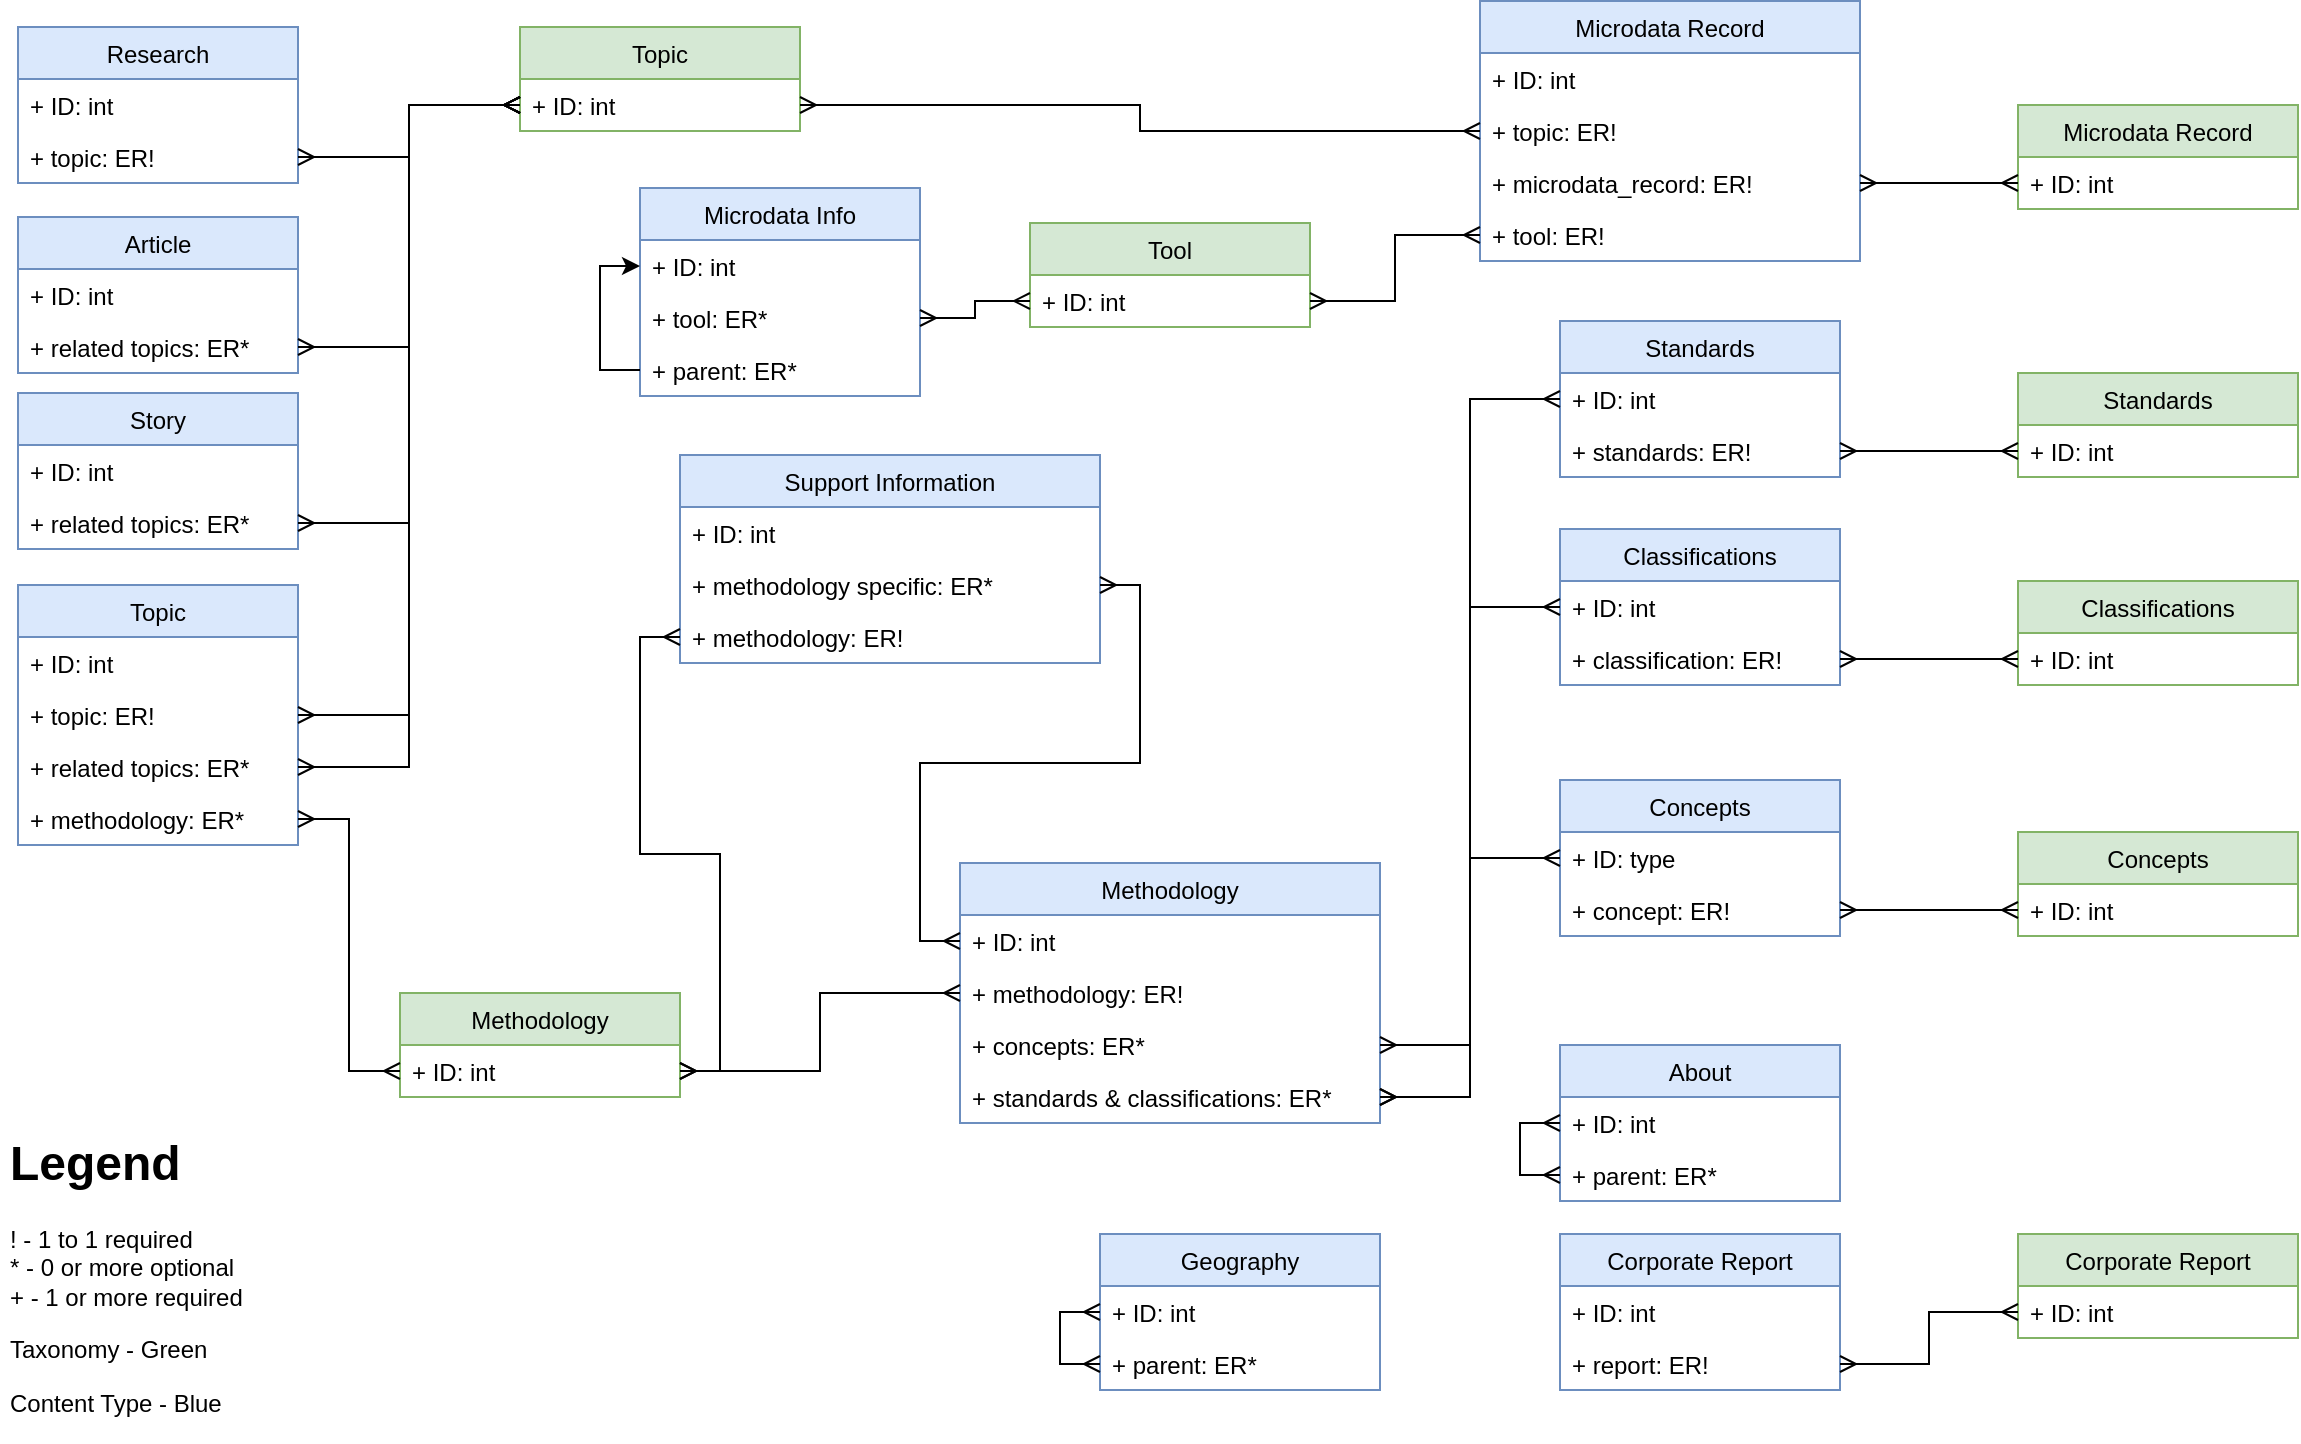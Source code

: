 <mxfile version="10.6.0" type="github"><diagram id="DFdjLmH--7BQ0OchgYfs" name="Page-1"><mxGraphModel dx="1394" dy="796" grid="1" gridSize="10" guides="1" tooltips="1" connect="1" arrows="1" fold="1" page="1" pageScale="1" pageWidth="1169" pageHeight="827" math="0" shadow="0"><root><mxCell id="0"/><mxCell id="1" parent="0"/><mxCell id="3SK7bCxew-deCFF26wQy-1" value="Topic" style="swimlane;fontStyle=0;childLayout=stackLayout;horizontal=1;startSize=26;fillColor=#d5e8d4;horizontalStack=0;resizeParent=1;resizeParentMax=0;resizeLast=0;collapsible=1;marginBottom=0;strokeColor=#82b366;" parent="1" vertex="1"><mxGeometry x="270" y="23.5" width="140" height="52" as="geometry"><mxRectangle x="60" y="40" width="60" height="26" as="alternateBounds"/></mxGeometry></mxCell><mxCell id="3SK7bCxew-deCFF26wQy-2" value="+ ID: int" style="text;strokeColor=none;fillColor=none;align=left;verticalAlign=top;spacingLeft=4;spacingRight=4;overflow=hidden;rotatable=0;points=[[0,0.5],[1,0.5]];portConstraint=eastwest;" parent="3SK7bCxew-deCFF26wQy-1" vertex="1"><mxGeometry y="26" width="140" height="26" as="geometry"/></mxCell><mxCell id="3SK7bCxew-deCFF26wQy-5" value="Methodology" style="swimlane;fontStyle=0;childLayout=stackLayout;horizontal=1;startSize=26;fillColor=#d5e8d4;horizontalStack=0;resizeParent=1;resizeParentMax=0;resizeLast=0;collapsible=1;marginBottom=0;strokeColor=#82b366;" parent="1" vertex="1"><mxGeometry x="210" y="506.5" width="140" height="52" as="geometry"><mxRectangle x="20" y="202" width="100" height="26" as="alternateBounds"/></mxGeometry></mxCell><mxCell id="3SK7bCxew-deCFF26wQy-6" value="+ ID: int" style="text;strokeColor=none;fillColor=none;align=left;verticalAlign=top;spacingLeft=4;spacingRight=4;overflow=hidden;rotatable=0;points=[[0,0.5],[1,0.5]];portConstraint=eastwest;" parent="3SK7bCxew-deCFF26wQy-5" vertex="1"><mxGeometry y="26" width="140" height="26" as="geometry"/></mxCell><mxCell id="3SK7bCxew-deCFF26wQy-9" value="Standards" style="swimlane;fontStyle=0;childLayout=stackLayout;horizontal=1;startSize=26;fillColor=#d5e8d4;horizontalStack=0;resizeParent=1;resizeParentMax=0;resizeLast=0;collapsible=1;marginBottom=0;strokeColor=#82b366;" parent="1" vertex="1"><mxGeometry x="1019" y="196.5" width="140" height="52" as="geometry"><mxRectangle x="650" y="312" width="90" height="26" as="alternateBounds"/></mxGeometry></mxCell><mxCell id="3SK7bCxew-deCFF26wQy-10" value="+ ID: int" style="text;strokeColor=none;fillColor=none;align=left;verticalAlign=top;spacingLeft=4;spacingRight=4;overflow=hidden;rotatable=0;points=[[0,0.5],[1,0.5]];portConstraint=eastwest;" parent="3SK7bCxew-deCFF26wQy-9" vertex="1"><mxGeometry y="26" width="140" height="26" as="geometry"/></mxCell><mxCell id="3SK7bCxew-deCFF26wQy-13" value="Classifications" style="swimlane;fontStyle=0;childLayout=stackLayout;horizontal=1;startSize=26;fillColor=#d5e8d4;horizontalStack=0;resizeParent=1;resizeParentMax=0;resizeLast=0;collapsible=1;marginBottom=0;strokeColor=#82b366;" parent="1" vertex="1"><mxGeometry x="1019" y="300.5" width="140" height="52" as="geometry"><mxRectangle x="1009" y="92.5" width="110" height="26" as="alternateBounds"/></mxGeometry></mxCell><mxCell id="3SK7bCxew-deCFF26wQy-14" value="+ ID: int" style="text;strokeColor=none;fillColor=none;align=left;verticalAlign=top;spacingLeft=4;spacingRight=4;overflow=hidden;rotatable=0;points=[[0,0.5],[1,0.5]];portConstraint=eastwest;" parent="3SK7bCxew-deCFF26wQy-13" vertex="1"><mxGeometry y="26" width="140" height="26" as="geometry"/></mxCell><mxCell id="3SK7bCxew-deCFF26wQy-17" value="Concepts" style="swimlane;fontStyle=0;childLayout=stackLayout;horizontal=1;startSize=26;fillColor=#d5e8d4;horizontalStack=0;resizeParent=1;resizeParentMax=0;resizeLast=0;collapsible=1;marginBottom=0;strokeColor=#82b366;" parent="1" vertex="1"><mxGeometry x="1019" y="426" width="140" height="52" as="geometry"><mxRectangle x="720" y="371" width="80" height="26" as="alternateBounds"/></mxGeometry></mxCell><mxCell id="3SK7bCxew-deCFF26wQy-18" value="+ ID: int" style="text;strokeColor=none;fillColor=none;align=left;verticalAlign=top;spacingLeft=4;spacingRight=4;overflow=hidden;rotatable=0;points=[[0,0.5],[1,0.5]];portConstraint=eastwest;" parent="3SK7bCxew-deCFF26wQy-17" vertex="1"><mxGeometry y="26" width="140" height="26" as="geometry"/></mxCell><mxCell id="3SK7bCxew-deCFF26wQy-21" value="Topic" style="swimlane;fontStyle=0;childLayout=stackLayout;horizontal=1;startSize=26;fillColor=#dae8fc;horizontalStack=0;resizeParent=1;resizeParentMax=0;resizeLast=0;collapsible=1;marginBottom=0;strokeColor=#6c8ebf;" parent="1" vertex="1"><mxGeometry x="19" y="302.5" width="140" height="130" as="geometry"><mxRectangle x="330" y="46" width="60" height="26" as="alternateBounds"/></mxGeometry></mxCell><mxCell id="3SK7bCxew-deCFF26wQy-22" value="+ ID: int" style="text;strokeColor=none;fillColor=none;align=left;verticalAlign=top;spacingLeft=4;spacingRight=4;overflow=hidden;rotatable=0;points=[[0,0.5],[1,0.5]];portConstraint=eastwest;" parent="3SK7bCxew-deCFF26wQy-21" vertex="1"><mxGeometry y="26" width="140" height="26" as="geometry"/></mxCell><mxCell id="3SK7bCxew-deCFF26wQy-49" value="+ topic: ER!" style="text;strokeColor=none;fillColor=none;align=left;verticalAlign=top;spacingLeft=4;spacingRight=4;overflow=hidden;rotatable=0;points=[[0,0.5],[1,0.5]];portConstraint=eastwest;" parent="3SK7bCxew-deCFF26wQy-21" vertex="1"><mxGeometry y="52" width="140" height="26" as="geometry"/></mxCell><mxCell id="3SK7bCxew-deCFF26wQy-67" value="+ related topics: ER*" style="text;strokeColor=none;fillColor=none;align=left;verticalAlign=top;spacingLeft=4;spacingRight=4;overflow=hidden;rotatable=0;points=[[0,0.5],[1,0.5]];portConstraint=eastwest;" parent="3SK7bCxew-deCFF26wQy-21" vertex="1"><mxGeometry y="78" width="140" height="26" as="geometry"/></mxCell><mxCell id="3SK7bCxew-deCFF26wQy-66" value="+ methodology: ER*" style="text;strokeColor=none;fillColor=none;align=left;verticalAlign=top;spacingLeft=4;spacingRight=4;overflow=hidden;rotatable=0;points=[[0,0.5],[1,0.5]];portConstraint=eastwest;" parent="3SK7bCxew-deCFF26wQy-21" vertex="1"><mxGeometry y="104" width="140" height="26" as="geometry"/></mxCell><mxCell id="3SK7bCxew-deCFF26wQy-25" value="Methodology" style="swimlane;fontStyle=0;childLayout=stackLayout;horizontal=1;startSize=26;fillColor=#dae8fc;horizontalStack=0;resizeParent=1;resizeParentMax=0;resizeLast=0;collapsible=1;marginBottom=0;strokeColor=#6c8ebf;" parent="1" vertex="1"><mxGeometry x="490" y="441.5" width="210" height="130" as="geometry"><mxRectangle x="310" y="271" width="100" height="26" as="alternateBounds"/></mxGeometry></mxCell><mxCell id="3SK7bCxew-deCFF26wQy-26" value="+ ID: int" style="text;strokeColor=none;fillColor=none;align=left;verticalAlign=top;spacingLeft=4;spacingRight=4;overflow=hidden;rotatable=0;points=[[0,0.5],[1,0.5]];portConstraint=eastwest;" parent="3SK7bCxew-deCFF26wQy-25" vertex="1"><mxGeometry y="26" width="210" height="26" as="geometry"/></mxCell><mxCell id="3SK7bCxew-deCFF26wQy-27" value="+ methodology: ER!" style="text;strokeColor=none;fillColor=none;align=left;verticalAlign=top;spacingLeft=4;spacingRight=4;overflow=hidden;rotatable=0;points=[[0,0.5],[1,0.5]];portConstraint=eastwest;" parent="3SK7bCxew-deCFF26wQy-25" vertex="1"><mxGeometry y="52" width="210" height="26" as="geometry"/></mxCell><mxCell id="3SK7bCxew-deCFF26wQy-46" value="+ concepts: ER*&#10;" style="text;strokeColor=none;fillColor=none;align=left;verticalAlign=top;spacingLeft=4;spacingRight=4;overflow=hidden;rotatable=0;points=[[0,0.5],[1,0.5]];portConstraint=eastwest;" parent="3SK7bCxew-deCFF26wQy-25" vertex="1"><mxGeometry y="78" width="210" height="26" as="geometry"/></mxCell><mxCell id="3SK7bCxew-deCFF26wQy-28" value="+ standards &amp; classifications: ER*&#10;" style="text;strokeColor=none;fillColor=none;align=left;verticalAlign=top;spacingLeft=4;spacingRight=4;overflow=hidden;rotatable=0;points=[[0,0.5],[1,0.5]];portConstraint=eastwest;" parent="3SK7bCxew-deCFF26wQy-25" vertex="1"><mxGeometry y="104" width="210" height="26" as="geometry"/></mxCell><mxCell id="3SK7bCxew-deCFF26wQy-29" value="Standards" style="swimlane;fontStyle=0;childLayout=stackLayout;horizontal=1;startSize=26;fillColor=#dae8fc;horizontalStack=0;resizeParent=1;resizeParentMax=0;resizeLast=0;collapsible=1;marginBottom=0;strokeColor=#6c8ebf;" parent="1" vertex="1"><mxGeometry x="790" y="170.5" width="140" height="78" as="geometry"><mxRectangle x="460" y="139" width="90" height="26" as="alternateBounds"/></mxGeometry></mxCell><mxCell id="3SK7bCxew-deCFF26wQy-30" value="+ ID: int" style="text;strokeColor=none;fillColor=none;align=left;verticalAlign=top;spacingLeft=4;spacingRight=4;overflow=hidden;rotatable=0;points=[[0,0.5],[1,0.5]];portConstraint=eastwest;" parent="3SK7bCxew-deCFF26wQy-29" vertex="1"><mxGeometry y="26" width="140" height="26" as="geometry"/></mxCell><mxCell id="3SK7bCxew-deCFF26wQy-31" value="+ standards: ER!" style="text;strokeColor=none;fillColor=none;align=left;verticalAlign=top;spacingLeft=4;spacingRight=4;overflow=hidden;rotatable=0;points=[[0,0.5],[1,0.5]];portConstraint=eastwest;" parent="3SK7bCxew-deCFF26wQy-29" vertex="1"><mxGeometry y="52" width="140" height="26" as="geometry"/></mxCell><mxCell id="3SK7bCxew-deCFF26wQy-33" value="Classifications" style="swimlane;fontStyle=0;childLayout=stackLayout;horizontal=1;startSize=26;fillColor=#dae8fc;horizontalStack=0;resizeParent=1;resizeParentMax=0;resizeLast=0;collapsible=1;marginBottom=0;strokeColor=#6c8ebf;" parent="1" vertex="1"><mxGeometry x="790" y="274.5" width="140" height="78" as="geometry"><mxRectangle x="520" y="336" width="110" height="26" as="alternateBounds"/></mxGeometry></mxCell><mxCell id="3SK7bCxew-deCFF26wQy-34" value="+ ID: int" style="text;strokeColor=none;fillColor=none;align=left;verticalAlign=top;spacingLeft=4;spacingRight=4;overflow=hidden;rotatable=0;points=[[0,0.5],[1,0.5]];portConstraint=eastwest;" parent="3SK7bCxew-deCFF26wQy-33" vertex="1"><mxGeometry y="26" width="140" height="26" as="geometry"/></mxCell><mxCell id="3SK7bCxew-deCFF26wQy-35" value="+ classification: ER!" style="text;strokeColor=none;fillColor=none;align=left;verticalAlign=top;spacingLeft=4;spacingRight=4;overflow=hidden;rotatable=0;points=[[0,0.5],[1,0.5]];portConstraint=eastwest;" parent="3SK7bCxew-deCFF26wQy-33" vertex="1"><mxGeometry y="52" width="140" height="26" as="geometry"/></mxCell><mxCell id="3SK7bCxew-deCFF26wQy-41" value="Concepts" style="swimlane;fontStyle=0;childLayout=stackLayout;horizontal=1;startSize=26;fillColor=#dae8fc;horizontalStack=0;resizeParent=1;resizeParentMax=0;resizeLast=0;collapsible=1;marginBottom=0;strokeColor=#6c8ebf;" parent="1" vertex="1"><mxGeometry x="790" y="400" width="140" height="78" as="geometry"><mxRectangle x="530" y="540" width="80" height="26" as="alternateBounds"/></mxGeometry></mxCell><mxCell id="3SK7bCxew-deCFF26wQy-42" value="+ ID: type" style="text;strokeColor=none;fillColor=none;align=left;verticalAlign=top;spacingLeft=4;spacingRight=4;overflow=hidden;rotatable=0;points=[[0,0.5],[1,0.5]];portConstraint=eastwest;" parent="3SK7bCxew-deCFF26wQy-41" vertex="1"><mxGeometry y="26" width="140" height="26" as="geometry"/></mxCell><mxCell id="3SK7bCxew-deCFF26wQy-43" value="+ concept: ER!" style="text;strokeColor=none;fillColor=none;align=left;verticalAlign=top;spacingLeft=4;spacingRight=4;overflow=hidden;rotatable=0;points=[[0,0.5],[1,0.5]];portConstraint=eastwest;" parent="3SK7bCxew-deCFF26wQy-41" vertex="1"><mxGeometry y="52" width="140" height="26" as="geometry"/></mxCell><mxCell id="3SK7bCxew-deCFF26wQy-47" style="edgeStyle=orthogonalEdgeStyle;rounded=0;orthogonalLoop=1;jettySize=auto;html=1;entryX=1;entryY=0.5;entryDx=0;entryDy=0;startArrow=ERmany;startFill=0;endArrow=ERmany;endFill=0;" parent="1" source="3SK7bCxew-deCFF26wQy-27" target="3SK7bCxew-deCFF26wQy-6" edge="1"><mxGeometry relative="1" as="geometry"/></mxCell><mxCell id="3SK7bCxew-deCFF26wQy-52" style="edgeStyle=orthogonalEdgeStyle;rounded=0;orthogonalLoop=1;jettySize=auto;html=1;startArrow=ERmany;startFill=0;endArrow=ERmany;endFill=0;" parent="1" source="3SK7bCxew-deCFF26wQy-49" target="3SK7bCxew-deCFF26wQy-2" edge="1"><mxGeometry relative="1" as="geometry"/></mxCell><mxCell id="3SK7bCxew-deCFF26wQy-55" style="edgeStyle=orthogonalEdgeStyle;rounded=0;orthogonalLoop=1;jettySize=auto;html=1;startArrow=ERmany;startFill=0;endArrow=ERmany;endFill=0;" parent="1" source="3SK7bCxew-deCFF26wQy-31" target="3SK7bCxew-deCFF26wQy-10" edge="1"><mxGeometry relative="1" as="geometry"/></mxCell><mxCell id="3SK7bCxew-deCFF26wQy-60" style="edgeStyle=orthogonalEdgeStyle;rounded=0;orthogonalLoop=1;jettySize=auto;html=1;startArrow=ERmany;startFill=0;endArrow=ERmany;endFill=0;" parent="1" source="3SK7bCxew-deCFF26wQy-43" target="3SK7bCxew-deCFF26wQy-18" edge="1"><mxGeometry relative="1" as="geometry"/></mxCell><mxCell id="3SK7bCxew-deCFF26wQy-62" style="edgeStyle=orthogonalEdgeStyle;rounded=0;orthogonalLoop=1;jettySize=auto;html=1;entryX=0;entryY=0.5;entryDx=0;entryDy=0;startArrow=ERmany;startFill=0;endArrow=ERmany;endFill=0;" parent="1" source="3SK7bCxew-deCFF26wQy-28" target="3SK7bCxew-deCFF26wQy-30" edge="1"><mxGeometry relative="1" as="geometry"/></mxCell><mxCell id="3SK7bCxew-deCFF26wQy-63" style="edgeStyle=orthogonalEdgeStyle;rounded=0;orthogonalLoop=1;jettySize=auto;html=1;startArrow=ERmany;startFill=0;endArrow=ERmany;endFill=0;" parent="1" source="3SK7bCxew-deCFF26wQy-28" target="3SK7bCxew-deCFF26wQy-34" edge="1"><mxGeometry relative="1" as="geometry"/></mxCell><mxCell id="3SK7bCxew-deCFF26wQy-68" style="edgeStyle=orthogonalEdgeStyle;rounded=0;orthogonalLoop=1;jettySize=auto;html=1;startArrow=ERmany;startFill=0;endArrow=ERmany;endFill=0;" parent="1" source="3SK7bCxew-deCFF26wQy-67" target="3SK7bCxew-deCFF26wQy-2" edge="1"><mxGeometry relative="1" as="geometry"/></mxCell><mxCell id="3SK7bCxew-deCFF26wQy-70" style="edgeStyle=orthogonalEdgeStyle;rounded=0;orthogonalLoop=1;jettySize=auto;html=1;startArrow=ERmany;startFill=0;endArrow=ERmany;endFill=0;" parent="1" source="3SK7bCxew-deCFF26wQy-46" target="3SK7bCxew-deCFF26wQy-42" edge="1"><mxGeometry relative="1" as="geometry"><mxPoint x="779" y="552.5" as="targetPoint"/></mxGeometry></mxCell><mxCell id="3SK7bCxew-deCFF26wQy-71" value="Story" style="swimlane;fontStyle=0;childLayout=stackLayout;horizontal=1;startSize=26;fillColor=#dae8fc;horizontalStack=0;resizeParent=1;resizeParentMax=0;resizeLast=0;collapsible=1;marginBottom=0;strokeColor=#6c8ebf;" parent="1" vertex="1"><mxGeometry x="19" y="206.5" width="140" height="78" as="geometry"/></mxCell><mxCell id="3SK7bCxew-deCFF26wQy-72" value="+ ID: int" style="text;strokeColor=none;fillColor=none;align=left;verticalAlign=top;spacingLeft=4;spacingRight=4;overflow=hidden;rotatable=0;points=[[0,0.5],[1,0.5]];portConstraint=eastwest;" parent="3SK7bCxew-deCFF26wQy-71" vertex="1"><mxGeometry y="26" width="140" height="26" as="geometry"/></mxCell><mxCell id="3SK7bCxew-deCFF26wQy-74" value="+ related topics: ER*" style="text;strokeColor=none;fillColor=none;align=left;verticalAlign=top;spacingLeft=4;spacingRight=4;overflow=hidden;rotatable=0;points=[[0,0.5],[1,0.5]];portConstraint=eastwest;" parent="3SK7bCxew-deCFF26wQy-71" vertex="1"><mxGeometry y="52" width="140" height="26" as="geometry"/></mxCell><mxCell id="3SK7bCxew-deCFF26wQy-75" style="edgeStyle=orthogonalEdgeStyle;rounded=0;orthogonalLoop=1;jettySize=auto;html=1;startArrow=ERmany;startFill=0;endArrow=ERmany;endFill=0;" parent="1" source="3SK7bCxew-deCFF26wQy-2" target="3SK7bCxew-deCFF26wQy-74" edge="1"><mxGeometry relative="1" as="geometry"/></mxCell><mxCell id="3SK7bCxew-deCFF26wQy-76" value="Support Information" style="swimlane;fontStyle=0;childLayout=stackLayout;horizontal=1;startSize=26;fillColor=#dae8fc;horizontalStack=0;resizeParent=1;resizeParentMax=0;resizeLast=0;collapsible=1;marginBottom=0;strokeColor=#6c8ebf;" parent="1" vertex="1"><mxGeometry x="350" y="237.5" width="210" height="104" as="geometry"/></mxCell><mxCell id="3SK7bCxew-deCFF26wQy-77" value="+ ID: int" style="text;strokeColor=none;fillColor=none;align=left;verticalAlign=top;spacingLeft=4;spacingRight=4;overflow=hidden;rotatable=0;points=[[0,0.5],[1,0.5]];portConstraint=eastwest;" parent="3SK7bCxew-deCFF26wQy-76" vertex="1"><mxGeometry y="26" width="210" height="26" as="geometry"/></mxCell><mxCell id="3SK7bCxew-deCFF26wQy-78" value="+ methodology specific: ER*" style="text;strokeColor=none;fillColor=none;align=left;verticalAlign=top;spacingLeft=4;spacingRight=4;overflow=hidden;rotatable=0;points=[[0,0.5],[1,0.5]];portConstraint=eastwest;" parent="3SK7bCxew-deCFF26wQy-76" vertex="1"><mxGeometry y="52" width="210" height="26" as="geometry"/></mxCell><mxCell id="3SK7bCxew-deCFF26wQy-79" value="+ methodology: ER!" style="text;strokeColor=none;fillColor=none;align=left;verticalAlign=top;spacingLeft=4;spacingRight=4;overflow=hidden;rotatable=0;points=[[0,0.5],[1,0.5]];portConstraint=eastwest;" parent="3SK7bCxew-deCFF26wQy-76" vertex="1"><mxGeometry y="78" width="210" height="26" as="geometry"/></mxCell><mxCell id="3SK7bCxew-deCFF26wQy-80" style="edgeStyle=orthogonalEdgeStyle;rounded=0;orthogonalLoop=1;jettySize=auto;html=1;startArrow=ERmany;startFill=0;endArrow=ERmany;endFill=0;" parent="1" source="3SK7bCxew-deCFF26wQy-78" target="3SK7bCxew-deCFF26wQy-26" edge="1"><mxGeometry relative="1" as="geometry"><mxPoint x="459" y="622.5" as="targetPoint"/></mxGeometry></mxCell><mxCell id="3SK7bCxew-deCFF26wQy-81" style="edgeStyle=orthogonalEdgeStyle;rounded=0;orthogonalLoop=1;jettySize=auto;html=1;startArrow=ERmany;startFill=0;endArrow=ERmany;endFill=0;" parent="1" source="3SK7bCxew-deCFF26wQy-79" target="3SK7bCxew-deCFF26wQy-6" edge="1"><mxGeometry relative="1" as="geometry"/></mxCell><mxCell id="3SK7bCxew-deCFF26wQy-82" value="Research" style="swimlane;fontStyle=0;childLayout=stackLayout;horizontal=1;startSize=26;fillColor=#dae8fc;horizontalStack=0;resizeParent=1;resizeParentMax=0;resizeLast=0;collapsible=1;marginBottom=0;strokeColor=#6c8ebf;" parent="1" vertex="1"><mxGeometry x="19" y="23.5" width="140" height="78" as="geometry"/></mxCell><mxCell id="3SK7bCxew-deCFF26wQy-83" value="+ ID: int" style="text;strokeColor=none;fillColor=none;align=left;verticalAlign=top;spacingLeft=4;spacingRight=4;overflow=hidden;rotatable=0;points=[[0,0.5],[1,0.5]];portConstraint=eastwest;" parent="3SK7bCxew-deCFF26wQy-82" vertex="1"><mxGeometry y="26" width="140" height="26" as="geometry"/></mxCell><mxCell id="3SK7bCxew-deCFF26wQy-84" value="+ topic: ER!" style="text;strokeColor=none;fillColor=none;align=left;verticalAlign=top;spacingLeft=4;spacingRight=4;overflow=hidden;rotatable=0;points=[[0,0.5],[1,0.5]];portConstraint=eastwest;" parent="3SK7bCxew-deCFF26wQy-82" vertex="1"><mxGeometry y="52" width="140" height="26" as="geometry"/></mxCell><mxCell id="3SK7bCxew-deCFF26wQy-86" style="edgeStyle=orthogonalEdgeStyle;rounded=0;orthogonalLoop=1;jettySize=auto;html=1;startArrow=ERmany;startFill=0;endArrow=ERmany;endFill=0;" parent="1" source="3SK7bCxew-deCFF26wQy-84" target="3SK7bCxew-deCFF26wQy-2" edge="1"><mxGeometry relative="1" as="geometry"/></mxCell><mxCell id="3SK7bCxew-deCFF26wQy-87" style="edgeStyle=orthogonalEdgeStyle;rounded=0;orthogonalLoop=1;jettySize=auto;html=1;startArrow=ERmany;startFill=0;endArrow=ERmany;endFill=0;" parent="1" source="3SK7bCxew-deCFF26wQy-66" target="3SK7bCxew-deCFF26wQy-6" edge="1"><mxGeometry relative="1" as="geometry"/></mxCell><mxCell id="3SK7bCxew-deCFF26wQy-89" style="edgeStyle=orthogonalEdgeStyle;rounded=0;orthogonalLoop=1;jettySize=auto;html=1;startArrow=ERmany;startFill=0;endArrow=ERmany;endFill=0;" parent="1" source="3SK7bCxew-deCFF26wQy-35" target="3SK7bCxew-deCFF26wQy-14" edge="1"><mxGeometry relative="1" as="geometry"/></mxCell><mxCell id="3SK7bCxew-deCFF26wQy-90" value="&lt;h1&gt;Legend&lt;/h1&gt;&lt;p&gt;! - 1 to 1 required&lt;br&gt;* - 0 or more optional&lt;br&gt;+ - 1 or more required&lt;/p&gt;&lt;p&gt;Taxonomy - Green&lt;/p&gt;&lt;p&gt;Content Type - Blue&lt;/p&gt;&lt;p&gt;&lt;br&gt;&lt;/p&gt;" style="text;html=1;strokeColor=none;fillColor=none;spacing=5;spacingTop=-20;whiteSpace=wrap;overflow=hidden;rounded=0;" parent="1" vertex="1"><mxGeometry x="10" y="572" width="190" height="159" as="geometry"/></mxCell><mxCell id="3buYpfvwzCqyg1qVsEH--1" value="About" style="swimlane;fontStyle=0;childLayout=stackLayout;horizontal=1;startSize=26;fillColor=#dae8fc;horizontalStack=0;resizeParent=1;resizeParentMax=0;resizeLast=0;collapsible=1;marginBottom=0;strokeColor=#6c8ebf;" parent="1" vertex="1"><mxGeometry x="790" y="532.5" width="140" height="78" as="geometry"/></mxCell><mxCell id="3buYpfvwzCqyg1qVsEH--2" value="+ ID: int" style="text;strokeColor=none;fillColor=none;align=left;verticalAlign=top;spacingLeft=4;spacingRight=4;overflow=hidden;rotatable=0;points=[[0,0.5],[1,0.5]];portConstraint=eastwest;" parent="3buYpfvwzCqyg1qVsEH--1" vertex="1"><mxGeometry y="26" width="140" height="26" as="geometry"/></mxCell><mxCell id="3buYpfvwzCqyg1qVsEH--5" style="edgeStyle=orthogonalEdgeStyle;rounded=0;orthogonalLoop=1;jettySize=auto;html=1;entryX=0;entryY=0.5;entryDx=0;entryDy=0;startArrow=ERmany;startFill=0;endArrow=ERmany;endFill=0;" parent="3buYpfvwzCqyg1qVsEH--1" source="3buYpfvwzCqyg1qVsEH--3" target="3buYpfvwzCqyg1qVsEH--2" edge="1"><mxGeometry relative="1" as="geometry"/></mxCell><mxCell id="3buYpfvwzCqyg1qVsEH--3" value="+ parent: ER*" style="text;strokeColor=none;fillColor=none;align=left;verticalAlign=top;spacingLeft=4;spacingRight=4;overflow=hidden;rotatable=0;points=[[0,0.5],[1,0.5]];portConstraint=eastwest;" parent="3buYpfvwzCqyg1qVsEH--1" vertex="1"><mxGeometry y="52" width="140" height="26" as="geometry"/></mxCell><mxCell id="EyursPFe01dMi8nclGqd-1" value="Microdata Record" style="swimlane;fontStyle=0;childLayout=stackLayout;horizontal=1;startSize=26;fillColor=#dae8fc;horizontalStack=0;resizeParent=1;resizeParentMax=0;resizeLast=0;collapsible=1;marginBottom=0;strokeColor=#6c8ebf;" vertex="1" parent="1"><mxGeometry x="750" y="10.5" width="190" height="130" as="geometry"/></mxCell><mxCell id="EyursPFe01dMi8nclGqd-2" value="+ ID: int" style="text;strokeColor=none;fillColor=none;align=left;verticalAlign=top;spacingLeft=4;spacingRight=4;overflow=hidden;rotatable=0;points=[[0,0.5],[1,0.5]];portConstraint=eastwest;" vertex="1" parent="EyursPFe01dMi8nclGqd-1"><mxGeometry y="26" width="190" height="26" as="geometry"/></mxCell><mxCell id="EyursPFe01dMi8nclGqd-3" value="+ topic: ER!" style="text;strokeColor=none;fillColor=none;align=left;verticalAlign=top;spacingLeft=4;spacingRight=4;overflow=hidden;rotatable=0;points=[[0,0.5],[1,0.5]];portConstraint=eastwest;" vertex="1" parent="EyursPFe01dMi8nclGqd-1"><mxGeometry y="52" width="190" height="26" as="geometry"/></mxCell><mxCell id="EyursPFe01dMi8nclGqd-16" value="+ microdata_record: ER!" style="text;strokeColor=none;fillColor=none;align=left;verticalAlign=top;spacingLeft=4;spacingRight=4;overflow=hidden;rotatable=0;points=[[0,0.5],[1,0.5]];portConstraint=eastwest;" vertex="1" parent="EyursPFe01dMi8nclGqd-1"><mxGeometry y="78" width="190" height="26" as="geometry"/></mxCell><mxCell id="EyursPFe01dMi8nclGqd-17" value="+ tool: ER!" style="text;strokeColor=none;fillColor=none;align=left;verticalAlign=top;spacingLeft=4;spacingRight=4;overflow=hidden;rotatable=0;points=[[0,0.5],[1,0.5]];portConstraint=eastwest;" vertex="1" parent="EyursPFe01dMi8nclGqd-1"><mxGeometry y="104" width="190" height="26" as="geometry"/></mxCell><mxCell id="EyursPFe01dMi8nclGqd-6" value="Microdata Record" style="swimlane;fontStyle=0;childLayout=stackLayout;horizontal=1;startSize=26;fillColor=#d5e8d4;horizontalStack=0;resizeParent=1;resizeParentMax=0;resizeLast=0;collapsible=1;marginBottom=0;strokeColor=#82b366;" vertex="1" parent="1"><mxGeometry x="1019" y="62.5" width="140" height="52" as="geometry"/></mxCell><mxCell id="EyursPFe01dMi8nclGqd-7" value="+ ID: int" style="text;strokeColor=none;fillColor=none;align=left;verticalAlign=top;spacingLeft=4;spacingRight=4;overflow=hidden;rotatable=0;points=[[0,0.5],[1,0.5]];portConstraint=eastwest;" vertex="1" parent="EyursPFe01dMi8nclGqd-6"><mxGeometry y="26" width="140" height="26" as="geometry"/></mxCell><mxCell id="EyursPFe01dMi8nclGqd-11" style="edgeStyle=orthogonalEdgeStyle;rounded=0;orthogonalLoop=1;jettySize=auto;html=1;entryX=1;entryY=0.5;entryDx=0;entryDy=0;startArrow=ERmany;startFill=0;endArrow=ERmany;endFill=0;" edge="1" parent="1" source="EyursPFe01dMi8nclGqd-3" target="3SK7bCxew-deCFF26wQy-2"><mxGeometry relative="1" as="geometry"/></mxCell><mxCell id="EyursPFe01dMi8nclGqd-12" value="Microdata Info" style="swimlane;fontStyle=0;childLayout=stackLayout;horizontal=1;startSize=26;fillColor=#dae8fc;horizontalStack=0;resizeParent=1;resizeParentMax=0;resizeLast=0;collapsible=1;marginBottom=0;strokeColor=#6c8ebf;" vertex="1" parent="1"><mxGeometry x="330" y="104" width="140" height="104" as="geometry"/></mxCell><mxCell id="EyursPFe01dMi8nclGqd-13" value="+ ID: int" style="text;strokeColor=none;fillColor=none;align=left;verticalAlign=top;spacingLeft=4;spacingRight=4;overflow=hidden;rotatable=0;points=[[0,0.5],[1,0.5]];portConstraint=eastwest;" vertex="1" parent="EyursPFe01dMi8nclGqd-12"><mxGeometry y="26" width="140" height="26" as="geometry"/></mxCell><mxCell id="EyursPFe01dMi8nclGqd-25" value="+ tool: ER*" style="text;strokeColor=none;fillColor=none;align=left;verticalAlign=top;spacingLeft=4;spacingRight=4;overflow=hidden;rotatable=0;points=[[0,0.5],[1,0.5]];portConstraint=eastwest;" vertex="1" parent="EyursPFe01dMi8nclGqd-12"><mxGeometry y="52" width="140" height="26" as="geometry"/></mxCell><mxCell id="EyursPFe01dMi8nclGqd-27" style="edgeStyle=orthogonalEdgeStyle;rounded=0;orthogonalLoop=1;jettySize=auto;html=1;entryX=0;entryY=0.5;entryDx=0;entryDy=0;" edge="1" parent="EyursPFe01dMi8nclGqd-12" source="EyursPFe01dMi8nclGqd-26" target="EyursPFe01dMi8nclGqd-13"><mxGeometry relative="1" as="geometry"/></mxCell><mxCell id="EyursPFe01dMi8nclGqd-26" value="+ parent: ER*" style="text;strokeColor=none;fillColor=none;align=left;verticalAlign=top;spacingLeft=4;spacingRight=4;overflow=hidden;rotatable=0;points=[[0,0.5],[1,0.5]];portConstraint=eastwest;" vertex="1" parent="EyursPFe01dMi8nclGqd-12"><mxGeometry y="78" width="140" height="26" as="geometry"/></mxCell><mxCell id="EyursPFe01dMi8nclGqd-18" style="edgeStyle=orthogonalEdgeStyle;rounded=0;orthogonalLoop=1;jettySize=auto;html=1;startArrow=ERmany;startFill=0;endArrow=ERmany;endFill=0;" edge="1" parent="1" source="EyursPFe01dMi8nclGqd-7" target="EyursPFe01dMi8nclGqd-16"><mxGeometry relative="1" as="geometry"/></mxCell><mxCell id="EyursPFe01dMi8nclGqd-19" value="Tool" style="swimlane;fontStyle=0;childLayout=stackLayout;horizontal=1;startSize=26;fillColor=#d5e8d4;horizontalStack=0;resizeParent=1;resizeParentMax=0;resizeLast=0;collapsible=1;marginBottom=0;strokeColor=#82b366;" vertex="1" parent="1"><mxGeometry x="525" y="121.5" width="140" height="52" as="geometry"/></mxCell><mxCell id="EyursPFe01dMi8nclGqd-20" value="+ ID: int" style="text;strokeColor=none;fillColor=none;align=left;verticalAlign=top;spacingLeft=4;spacingRight=4;overflow=hidden;rotatable=0;points=[[0,0.5],[1,0.5]];portConstraint=eastwest;" vertex="1" parent="EyursPFe01dMi8nclGqd-19"><mxGeometry y="26" width="140" height="26" as="geometry"/></mxCell><mxCell id="EyursPFe01dMi8nclGqd-23" style="edgeStyle=orthogonalEdgeStyle;rounded=0;orthogonalLoop=1;jettySize=auto;html=1;startArrow=ERmany;startFill=0;endArrow=ERmany;endFill=0;" edge="1" parent="1" source="EyursPFe01dMi8nclGqd-20" target="EyursPFe01dMi8nclGqd-17"><mxGeometry relative="1" as="geometry"/></mxCell><mxCell id="EyursPFe01dMi8nclGqd-28" style="edgeStyle=orthogonalEdgeStyle;rounded=0;orthogonalLoop=1;jettySize=auto;html=1;startArrow=ERmany;startFill=0;endArrow=ERmany;endFill=0;" edge="1" parent="1" source="EyursPFe01dMi8nclGqd-25" target="EyursPFe01dMi8nclGqd-20"><mxGeometry relative="1" as="geometry"/></mxCell><mxCell id="EyursPFe01dMi8nclGqd-29" value="Article" style="swimlane;fontStyle=0;childLayout=stackLayout;horizontal=1;startSize=26;fillColor=#dae8fc;horizontalStack=0;resizeParent=1;resizeParentMax=0;resizeLast=0;collapsible=1;marginBottom=0;strokeColor=#6c8ebf;" vertex="1" parent="1"><mxGeometry x="19" y="118.5" width="140" height="78" as="geometry"/></mxCell><mxCell id="EyursPFe01dMi8nclGqd-30" value="+ ID: int" style="text;strokeColor=none;fillColor=none;align=left;verticalAlign=top;spacingLeft=4;spacingRight=4;overflow=hidden;rotatable=0;points=[[0,0.5],[1,0.5]];portConstraint=eastwest;" vertex="1" parent="EyursPFe01dMi8nclGqd-29"><mxGeometry y="26" width="140" height="26" as="geometry"/></mxCell><mxCell id="EyursPFe01dMi8nclGqd-31" value="+ related topics: ER*" style="text;strokeColor=none;fillColor=none;align=left;verticalAlign=top;spacingLeft=4;spacingRight=4;overflow=hidden;rotatable=0;points=[[0,0.5],[1,0.5]];portConstraint=eastwest;" vertex="1" parent="EyursPFe01dMi8nclGqd-29"><mxGeometry y="52" width="140" height="26" as="geometry"/></mxCell><mxCell id="EyursPFe01dMi8nclGqd-32" style="edgeStyle=orthogonalEdgeStyle;rounded=0;orthogonalLoop=1;jettySize=auto;html=1;startArrow=ERmany;startFill=0;endArrow=ERmany;endFill=0;" edge="1" parent="1" source="EyursPFe01dMi8nclGqd-31" target="3SK7bCxew-deCFF26wQy-2"><mxGeometry relative="1" as="geometry"/></mxCell><mxCell id="EyursPFe01dMi8nclGqd-33" value="Corporate Report" style="swimlane;fontStyle=0;childLayout=stackLayout;horizontal=1;startSize=26;fillColor=#dae8fc;horizontalStack=0;resizeParent=1;resizeParentMax=0;resizeLast=0;collapsible=1;marginBottom=0;strokeColor=#6c8ebf;" vertex="1" parent="1"><mxGeometry x="790" y="627" width="140" height="78" as="geometry"/></mxCell><mxCell id="EyursPFe01dMi8nclGqd-34" value="+ ID: int" style="text;strokeColor=none;fillColor=none;align=left;verticalAlign=top;spacingLeft=4;spacingRight=4;overflow=hidden;rotatable=0;points=[[0,0.5],[1,0.5]];portConstraint=eastwest;" vertex="1" parent="EyursPFe01dMi8nclGqd-33"><mxGeometry y="26" width="140" height="26" as="geometry"/></mxCell><mxCell id="EyursPFe01dMi8nclGqd-35" value="+ report: ER!" style="text;strokeColor=none;fillColor=none;align=left;verticalAlign=top;spacingLeft=4;spacingRight=4;overflow=hidden;rotatable=0;points=[[0,0.5],[1,0.5]];portConstraint=eastwest;" vertex="1" parent="EyursPFe01dMi8nclGqd-33"><mxGeometry y="52" width="140" height="26" as="geometry"/></mxCell><mxCell id="EyursPFe01dMi8nclGqd-37" value="Corporate Report" style="swimlane;fontStyle=0;childLayout=stackLayout;horizontal=1;startSize=26;fillColor=#d5e8d4;horizontalStack=0;resizeParent=1;resizeParentMax=0;resizeLast=0;collapsible=1;marginBottom=0;strokeColor=#82b366;" vertex="1" parent="1"><mxGeometry x="1019" y="627" width="140" height="52" as="geometry"/></mxCell><mxCell id="EyursPFe01dMi8nclGqd-38" value="+ ID: int" style="text;strokeColor=none;fillColor=none;align=left;verticalAlign=top;spacingLeft=4;spacingRight=4;overflow=hidden;rotatable=0;points=[[0,0.5],[1,0.5]];portConstraint=eastwest;" vertex="1" parent="EyursPFe01dMi8nclGqd-37"><mxGeometry y="26" width="140" height="26" as="geometry"/></mxCell><mxCell id="EyursPFe01dMi8nclGqd-41" style="edgeStyle=orthogonalEdgeStyle;rounded=0;orthogonalLoop=1;jettySize=auto;html=1;startArrow=ERmany;startFill=0;endArrow=ERmany;endFill=0;" edge="1" parent="1" source="EyursPFe01dMi8nclGqd-35" target="EyursPFe01dMi8nclGqd-38"><mxGeometry relative="1" as="geometry"/></mxCell><mxCell id="EyursPFe01dMi8nclGqd-42" value="Geography" style="swimlane;fontStyle=0;childLayout=stackLayout;horizontal=1;startSize=26;fillColor=#dae8fc;horizontalStack=0;resizeParent=1;resizeParentMax=0;resizeLast=0;collapsible=1;marginBottom=0;strokeColor=#6c8ebf;" vertex="1" parent="1"><mxGeometry x="560" y="627" width="140" height="78" as="geometry"/></mxCell><mxCell id="EyursPFe01dMi8nclGqd-43" value="+ ID: int" style="text;strokeColor=none;fillColor=none;align=left;verticalAlign=top;spacingLeft=4;spacingRight=4;overflow=hidden;rotatable=0;points=[[0,0.5],[1,0.5]];portConstraint=eastwest;" vertex="1" parent="EyursPFe01dMi8nclGqd-42"><mxGeometry y="26" width="140" height="26" as="geometry"/></mxCell><mxCell id="EyursPFe01dMi8nclGqd-44" style="edgeStyle=orthogonalEdgeStyle;rounded=0;orthogonalLoop=1;jettySize=auto;html=1;entryX=0;entryY=0.5;entryDx=0;entryDy=0;startArrow=ERmany;startFill=0;endArrow=ERmany;endFill=0;" edge="1" parent="EyursPFe01dMi8nclGqd-42" source="EyursPFe01dMi8nclGqd-45" target="EyursPFe01dMi8nclGqd-43"><mxGeometry relative="1" as="geometry"/></mxCell><mxCell id="EyursPFe01dMi8nclGqd-45" value="+ parent: ER*" style="text;strokeColor=none;fillColor=none;align=left;verticalAlign=top;spacingLeft=4;spacingRight=4;overflow=hidden;rotatable=0;points=[[0,0.5],[1,0.5]];portConstraint=eastwest;" vertex="1" parent="EyursPFe01dMi8nclGqd-42"><mxGeometry y="52" width="140" height="26" as="geometry"/></mxCell></root></mxGraphModel></diagram></mxfile>